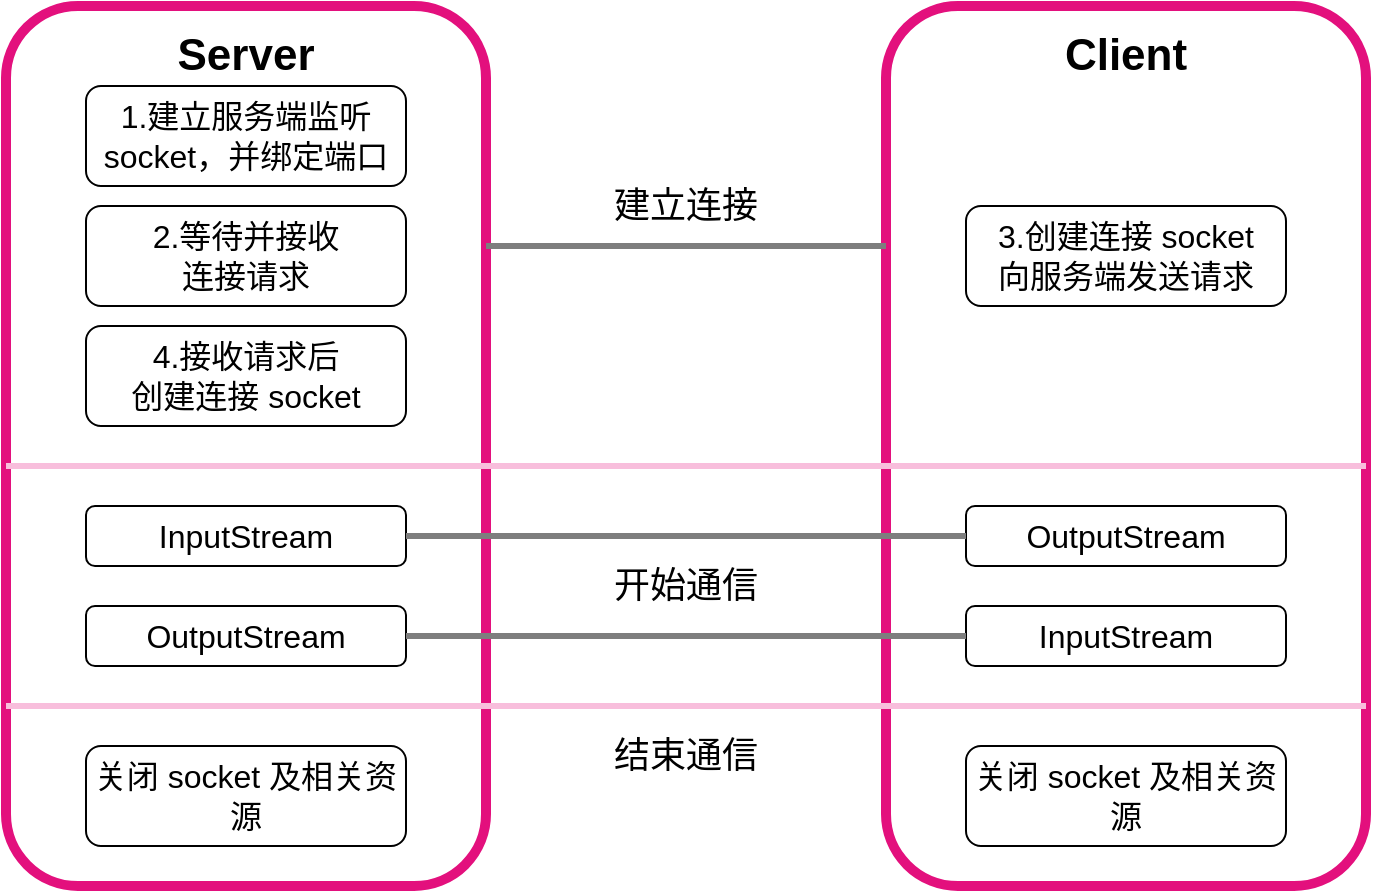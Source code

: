 <mxfile version="20.5.0" type="github">
  <diagram id="VSlhjRAEM9ST0E-lCNpF" name="第 1 页">
    <mxGraphModel dx="786" dy="448" grid="1" gridSize="10" guides="1" tooltips="1" connect="1" arrows="1" fold="1" page="1" pageScale="1" pageWidth="1169" pageHeight="1654" math="0" shadow="0">
      <root>
        <mxCell id="0" />
        <mxCell id="1" parent="0" />
        <mxCell id="3so3bK_qegvV-XUkMQKH-1" value="" style="rounded=1;whiteSpace=wrap;html=1;strokeWidth=5;fillColor=none;strokeColor=#E3107D;" parent="1" vertex="1">
          <mxGeometry x="160" y="240" width="240" height="440" as="geometry" />
        </mxCell>
        <mxCell id="3so3bK_qegvV-XUkMQKH-3" value="" style="rounded=1;whiteSpace=wrap;html=1;strokeWidth=5;fillColor=none;strokeColor=#E3107D;" parent="1" vertex="1">
          <mxGeometry x="600" y="240" width="240" height="440" as="geometry" />
        </mxCell>
        <mxCell id="3so3bK_qegvV-XUkMQKH-5" value="" style="endArrow=none;html=1;rounded=0;strokeWidth=3;strokeColor=#F8BEDC;" parent="1" edge="1">
          <mxGeometry width="50" height="50" relative="1" as="geometry">
            <mxPoint x="160" y="590" as="sourcePoint" />
            <mxPoint x="840" y="590" as="targetPoint" />
          </mxGeometry>
        </mxCell>
        <mxCell id="3so3bK_qegvV-XUkMQKH-6" value="" style="endArrow=none;html=1;rounded=0;strokeWidth=3;strokeColor=#F8BEDC;" parent="1" edge="1">
          <mxGeometry width="50" height="50" relative="1" as="geometry">
            <mxPoint x="160" y="470" as="sourcePoint" />
            <mxPoint x="840" y="470" as="targetPoint" />
          </mxGeometry>
        </mxCell>
        <mxCell id="3so3bK_qegvV-XUkMQKH-7" value="Server" style="text;html=1;strokeColor=none;fillColor=none;align=center;verticalAlign=middle;whiteSpace=wrap;rounded=0;strokeWidth=5;fontSize=22;fontStyle=1" parent="1" vertex="1">
          <mxGeometry x="250" y="250" width="60" height="30" as="geometry" />
        </mxCell>
        <mxCell id="3so3bK_qegvV-XUkMQKH-9" value="&lt;div&gt;Client&lt;/div&gt;" style="text;html=1;strokeColor=none;fillColor=none;align=center;verticalAlign=middle;whiteSpace=wrap;rounded=0;strokeWidth=5;fontSize=22;fontStyle=1" parent="1" vertex="1">
          <mxGeometry x="690" y="250" width="60" height="30" as="geometry" />
        </mxCell>
        <mxCell id="3so3bK_qegvV-XUkMQKH-10" value="" style="endArrow=none;html=1;rounded=0;strokeColor=#7E7E7E;strokeWidth=3;fontSize=22;" parent="1" edge="1">
          <mxGeometry width="50" height="50" relative="1" as="geometry">
            <mxPoint x="400" y="360" as="sourcePoint" />
            <mxPoint x="600" y="360" as="targetPoint" />
          </mxGeometry>
        </mxCell>
        <mxCell id="3so3bK_qegvV-XUkMQKH-11" value="结束通信" style="text;html=1;strokeColor=none;fillColor=none;align=center;verticalAlign=middle;whiteSpace=wrap;rounded=0;strokeWidth=5;fontSize=18;fontStyle=0" parent="1" vertex="1">
          <mxGeometry x="460" y="600" width="80" height="30" as="geometry" />
        </mxCell>
        <mxCell id="3so3bK_qegvV-XUkMQKH-12" value="建立连接" style="text;html=1;strokeColor=none;fillColor=none;align=center;verticalAlign=middle;whiteSpace=wrap;rounded=0;strokeWidth=5;fontSize=18;fontStyle=0" parent="1" vertex="1">
          <mxGeometry x="460" y="325" width="80" height="30" as="geometry" />
        </mxCell>
        <mxCell id="3so3bK_qegvV-XUkMQKH-13" value="&lt;div style=&quot;font-size: 16px;&quot;&gt;1.建立服务端监听 socket，并绑定端口&lt;br style=&quot;font-size: 16px;&quot;&gt;&lt;/div&gt;" style="rounded=1;whiteSpace=wrap;html=1;strokeWidth=1;fontSize=16;fontStyle=0" parent="1" vertex="1">
          <mxGeometry x="200" y="280" width="160" height="50" as="geometry" />
        </mxCell>
        <mxCell id="3so3bK_qegvV-XUkMQKH-14" value="&lt;div style=&quot;font-size: 16px;&quot;&gt;2.等待并接收&lt;/div&gt;&lt;div style=&quot;font-size: 16px;&quot;&gt;连接请求&lt;br style=&quot;font-size: 16px;&quot;&gt;&lt;/div&gt;" style="rounded=1;whiteSpace=wrap;html=1;strokeWidth=1;fontSize=16;" parent="1" vertex="1">
          <mxGeometry x="200" y="340" width="160" height="50" as="geometry" />
        </mxCell>
        <mxCell id="3so3bK_qegvV-XUkMQKH-15" value="&lt;div style=&quot;font-size: 16px;&quot;&gt;4.接收请求后&lt;/div&gt;&lt;div style=&quot;font-size: 16px;&quot;&gt;创建连接 socket&lt;br style=&quot;font-size: 16px;&quot;&gt;&lt;/div&gt;" style="rounded=1;whiteSpace=wrap;html=1;strokeWidth=1;fontSize=16;" parent="1" vertex="1">
          <mxGeometry x="200" y="400" width="160" height="50" as="geometry" />
        </mxCell>
        <mxCell id="3so3bK_qegvV-XUkMQKH-16" value="&lt;div style=&quot;font-size: 16px;&quot;&gt;InputStream&lt;/div&gt;" style="rounded=1;whiteSpace=wrap;html=1;strokeWidth=1;fontSize=16;" parent="1" vertex="1">
          <mxGeometry x="200" y="490" width="160" height="30" as="geometry" />
        </mxCell>
        <mxCell id="3so3bK_qegvV-XUkMQKH-17" value="&lt;div style=&quot;font-size: 16px;&quot;&gt;OutputStream&lt;/div&gt;" style="rounded=1;whiteSpace=wrap;html=1;strokeWidth=1;fontSize=16;" parent="1" vertex="1">
          <mxGeometry x="200" y="540" width="160" height="30" as="geometry" />
        </mxCell>
        <mxCell id="3so3bK_qegvV-XUkMQKH-18" value="&lt;div style=&quot;font-size: 16px;&quot;&gt;InputStream&lt;/div&gt;" style="rounded=1;whiteSpace=wrap;html=1;strokeWidth=1;fontSize=16;" parent="1" vertex="1">
          <mxGeometry x="640" y="540" width="160" height="30" as="geometry" />
        </mxCell>
        <mxCell id="3so3bK_qegvV-XUkMQKH-19" value="&lt;div style=&quot;font-size: 16px;&quot;&gt;OutputStream&lt;/div&gt;" style="rounded=1;whiteSpace=wrap;html=1;strokeWidth=1;fontSize=16;" parent="1" vertex="1">
          <mxGeometry x="640" y="490" width="160" height="30" as="geometry" />
        </mxCell>
        <mxCell id="3so3bK_qegvV-XUkMQKH-20" value="&lt;div style=&quot;font-size: 16px;&quot;&gt;3.创建连接 socket&lt;/div&gt;&lt;div style=&quot;font-size: 16px;&quot;&gt;向服务端发送请求&lt;/div&gt;" style="rounded=1;whiteSpace=wrap;html=1;strokeWidth=1;fontSize=16;" parent="1" vertex="1">
          <mxGeometry x="640" y="340" width="160" height="50" as="geometry" />
        </mxCell>
        <mxCell id="3so3bK_qegvV-XUkMQKH-21" value="关闭 socket 及相关资源" style="rounded=1;whiteSpace=wrap;html=1;strokeWidth=1;fontSize=16;" parent="1" vertex="1">
          <mxGeometry x="200" y="610" width="160" height="50" as="geometry" />
        </mxCell>
        <mxCell id="3so3bK_qegvV-XUkMQKH-22" value="关闭 socket 及相关资源" style="rounded=1;whiteSpace=wrap;html=1;strokeWidth=1;fontSize=16;" parent="1" vertex="1">
          <mxGeometry x="640" y="610" width="160" height="50" as="geometry" />
        </mxCell>
        <mxCell id="3so3bK_qegvV-XUkMQKH-24" value="" style="endArrow=none;html=1;rounded=0;strokeColor=#7E7E7E;strokeWidth=3;fontSize=22;" parent="1" edge="1">
          <mxGeometry width="50" height="50" relative="1" as="geometry">
            <mxPoint x="360" y="505" as="sourcePoint" />
            <mxPoint x="640" y="505" as="targetPoint" />
          </mxGeometry>
        </mxCell>
        <mxCell id="3so3bK_qegvV-XUkMQKH-25" value="" style="endArrow=none;html=1;rounded=0;strokeColor=#7E7E7E;strokeWidth=3;fontSize=22;" parent="1" edge="1">
          <mxGeometry width="50" height="50" relative="1" as="geometry">
            <mxPoint x="360" y="555" as="sourcePoint" />
            <mxPoint x="640" y="555" as="targetPoint" />
          </mxGeometry>
        </mxCell>
        <mxCell id="3so3bK_qegvV-XUkMQKH-27" value="开始通信" style="text;html=1;strokeColor=none;fillColor=none;align=center;verticalAlign=middle;whiteSpace=wrap;rounded=0;strokeWidth=5;fontSize=18;fontStyle=0" parent="1" vertex="1">
          <mxGeometry x="460" y="515" width="80" height="30" as="geometry" />
        </mxCell>
      </root>
    </mxGraphModel>
  </diagram>
</mxfile>
